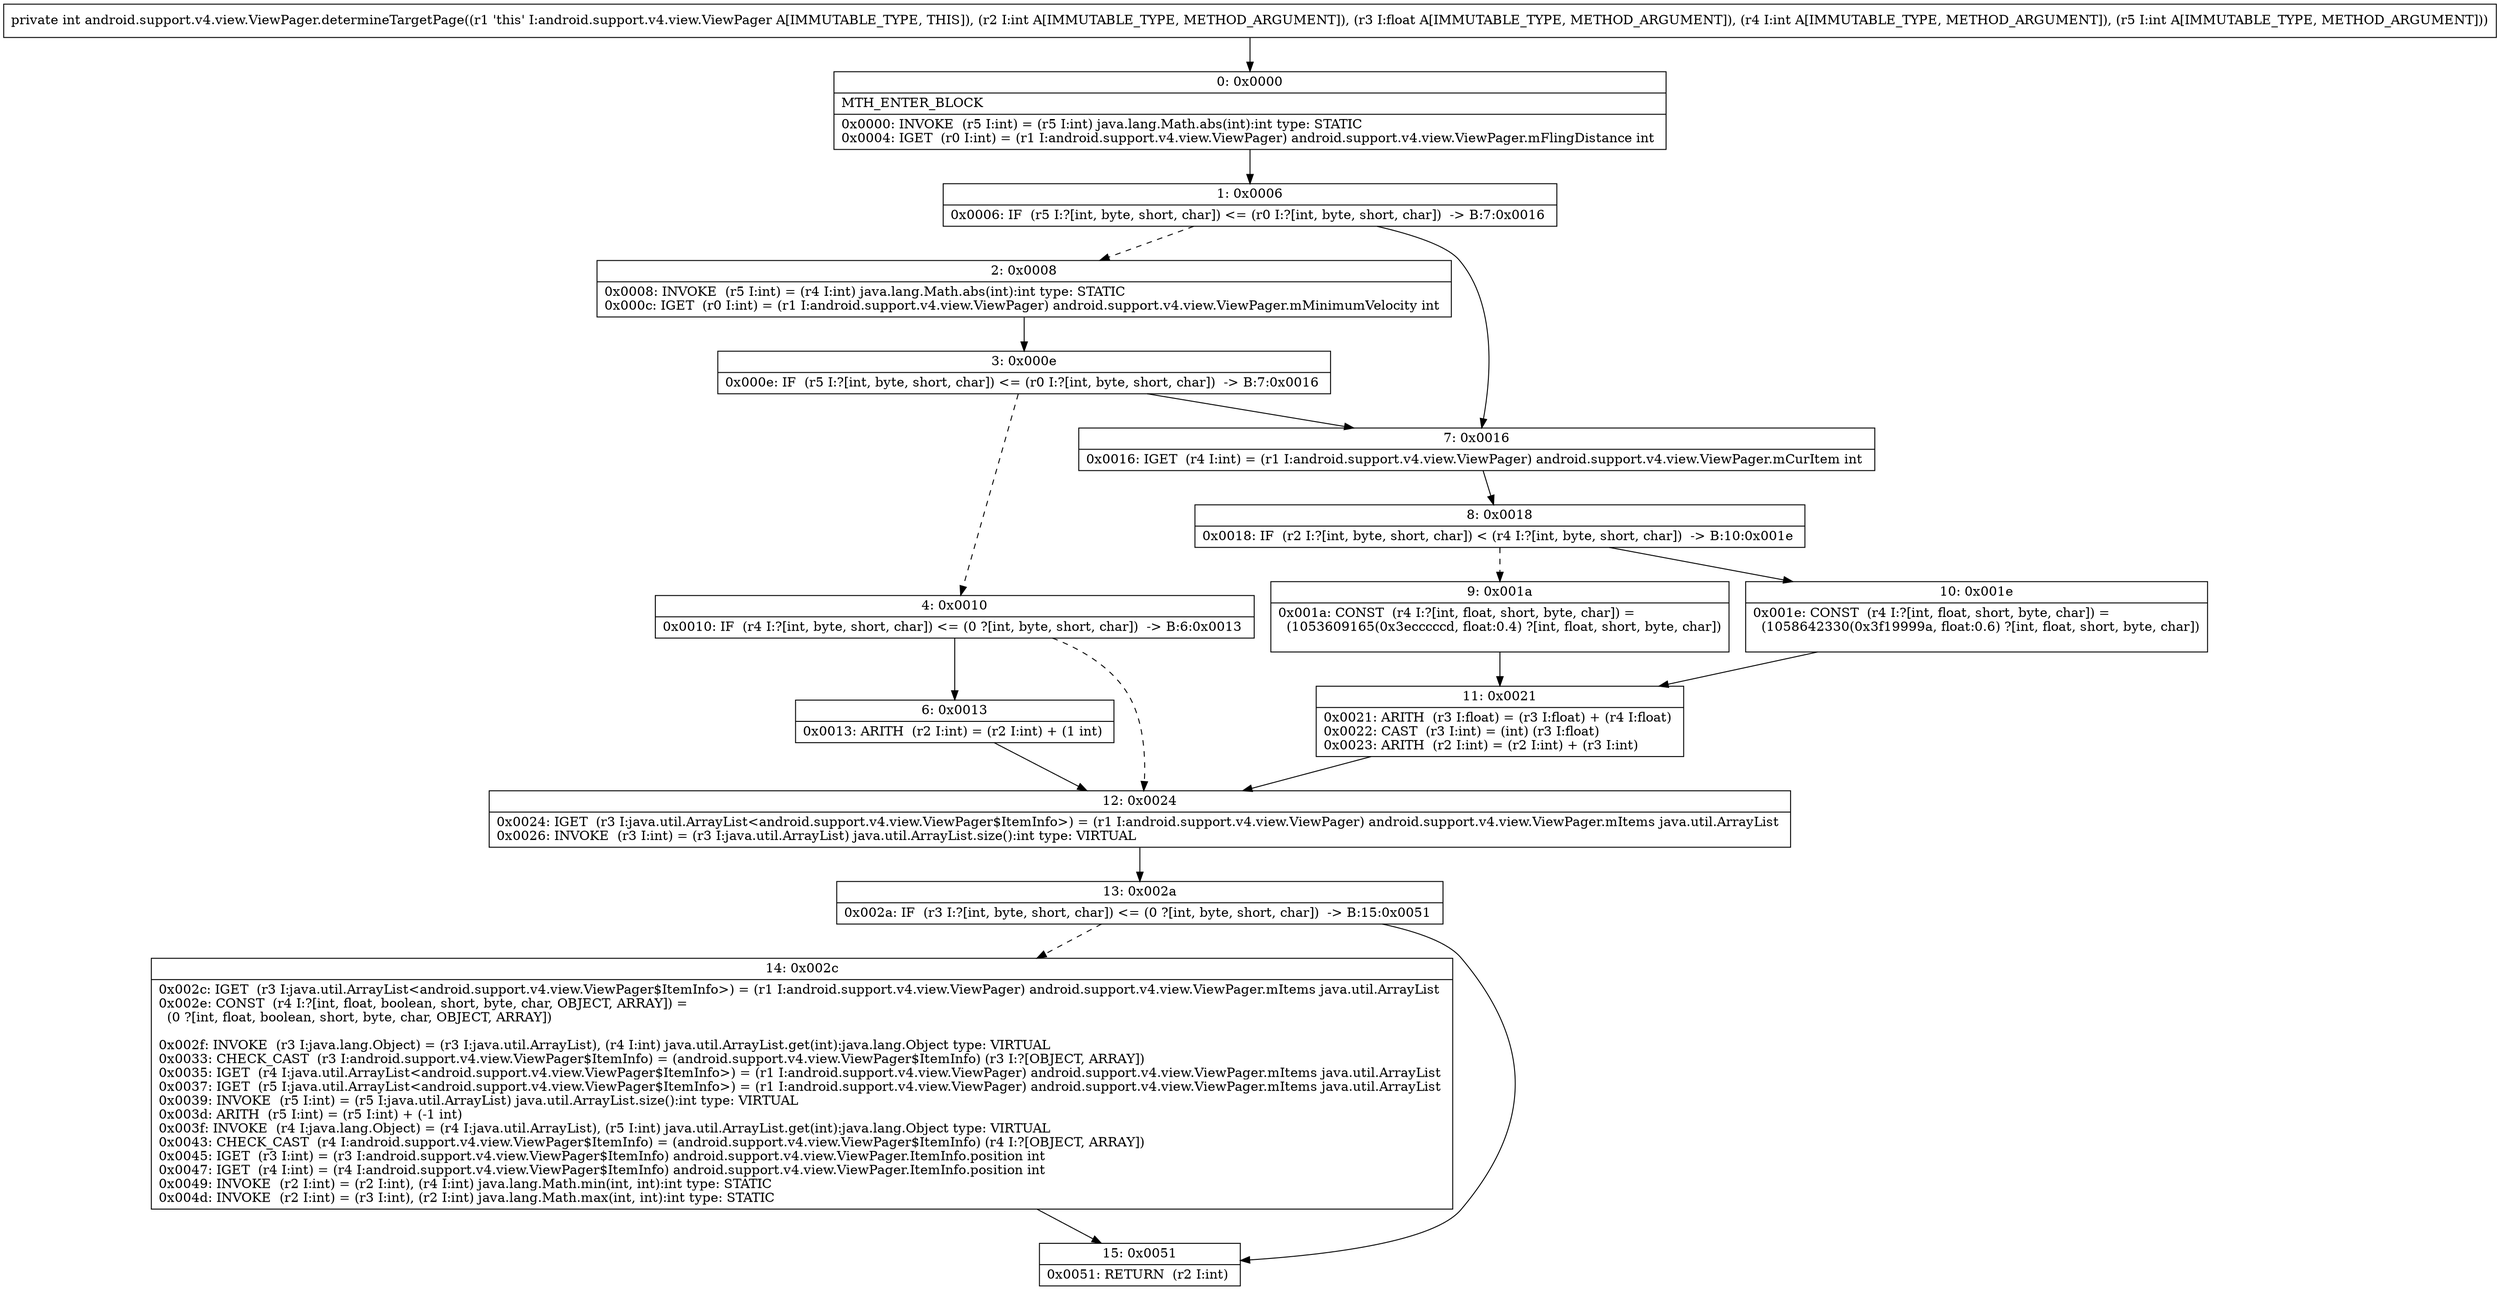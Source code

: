 digraph "CFG forandroid.support.v4.view.ViewPager.determineTargetPage(IFII)I" {
Node_0 [shape=record,label="{0\:\ 0x0000|MTH_ENTER_BLOCK\l|0x0000: INVOKE  (r5 I:int) = (r5 I:int) java.lang.Math.abs(int):int type: STATIC \l0x0004: IGET  (r0 I:int) = (r1 I:android.support.v4.view.ViewPager) android.support.v4.view.ViewPager.mFlingDistance int \l}"];
Node_1 [shape=record,label="{1\:\ 0x0006|0x0006: IF  (r5 I:?[int, byte, short, char]) \<= (r0 I:?[int, byte, short, char])  \-\> B:7:0x0016 \l}"];
Node_2 [shape=record,label="{2\:\ 0x0008|0x0008: INVOKE  (r5 I:int) = (r4 I:int) java.lang.Math.abs(int):int type: STATIC \l0x000c: IGET  (r0 I:int) = (r1 I:android.support.v4.view.ViewPager) android.support.v4.view.ViewPager.mMinimumVelocity int \l}"];
Node_3 [shape=record,label="{3\:\ 0x000e|0x000e: IF  (r5 I:?[int, byte, short, char]) \<= (r0 I:?[int, byte, short, char])  \-\> B:7:0x0016 \l}"];
Node_4 [shape=record,label="{4\:\ 0x0010|0x0010: IF  (r4 I:?[int, byte, short, char]) \<= (0 ?[int, byte, short, char])  \-\> B:6:0x0013 \l}"];
Node_6 [shape=record,label="{6\:\ 0x0013|0x0013: ARITH  (r2 I:int) = (r2 I:int) + (1 int) \l}"];
Node_7 [shape=record,label="{7\:\ 0x0016|0x0016: IGET  (r4 I:int) = (r1 I:android.support.v4.view.ViewPager) android.support.v4.view.ViewPager.mCurItem int \l}"];
Node_8 [shape=record,label="{8\:\ 0x0018|0x0018: IF  (r2 I:?[int, byte, short, char]) \< (r4 I:?[int, byte, short, char])  \-\> B:10:0x001e \l}"];
Node_9 [shape=record,label="{9\:\ 0x001a|0x001a: CONST  (r4 I:?[int, float, short, byte, char]) = \l  (1053609165(0x3ecccccd, float:0.4) ?[int, float, short, byte, char])\l \l}"];
Node_10 [shape=record,label="{10\:\ 0x001e|0x001e: CONST  (r4 I:?[int, float, short, byte, char]) = \l  (1058642330(0x3f19999a, float:0.6) ?[int, float, short, byte, char])\l \l}"];
Node_11 [shape=record,label="{11\:\ 0x0021|0x0021: ARITH  (r3 I:float) = (r3 I:float) + (r4 I:float) \l0x0022: CAST  (r3 I:int) = (int) (r3 I:float) \l0x0023: ARITH  (r2 I:int) = (r2 I:int) + (r3 I:int) \l}"];
Node_12 [shape=record,label="{12\:\ 0x0024|0x0024: IGET  (r3 I:java.util.ArrayList\<android.support.v4.view.ViewPager$ItemInfo\>) = (r1 I:android.support.v4.view.ViewPager) android.support.v4.view.ViewPager.mItems java.util.ArrayList \l0x0026: INVOKE  (r3 I:int) = (r3 I:java.util.ArrayList) java.util.ArrayList.size():int type: VIRTUAL \l}"];
Node_13 [shape=record,label="{13\:\ 0x002a|0x002a: IF  (r3 I:?[int, byte, short, char]) \<= (0 ?[int, byte, short, char])  \-\> B:15:0x0051 \l}"];
Node_14 [shape=record,label="{14\:\ 0x002c|0x002c: IGET  (r3 I:java.util.ArrayList\<android.support.v4.view.ViewPager$ItemInfo\>) = (r1 I:android.support.v4.view.ViewPager) android.support.v4.view.ViewPager.mItems java.util.ArrayList \l0x002e: CONST  (r4 I:?[int, float, boolean, short, byte, char, OBJECT, ARRAY]) = \l  (0 ?[int, float, boolean, short, byte, char, OBJECT, ARRAY])\l \l0x002f: INVOKE  (r3 I:java.lang.Object) = (r3 I:java.util.ArrayList), (r4 I:int) java.util.ArrayList.get(int):java.lang.Object type: VIRTUAL \l0x0033: CHECK_CAST  (r3 I:android.support.v4.view.ViewPager$ItemInfo) = (android.support.v4.view.ViewPager$ItemInfo) (r3 I:?[OBJECT, ARRAY]) \l0x0035: IGET  (r4 I:java.util.ArrayList\<android.support.v4.view.ViewPager$ItemInfo\>) = (r1 I:android.support.v4.view.ViewPager) android.support.v4.view.ViewPager.mItems java.util.ArrayList \l0x0037: IGET  (r5 I:java.util.ArrayList\<android.support.v4.view.ViewPager$ItemInfo\>) = (r1 I:android.support.v4.view.ViewPager) android.support.v4.view.ViewPager.mItems java.util.ArrayList \l0x0039: INVOKE  (r5 I:int) = (r5 I:java.util.ArrayList) java.util.ArrayList.size():int type: VIRTUAL \l0x003d: ARITH  (r5 I:int) = (r5 I:int) + (\-1 int) \l0x003f: INVOKE  (r4 I:java.lang.Object) = (r4 I:java.util.ArrayList), (r5 I:int) java.util.ArrayList.get(int):java.lang.Object type: VIRTUAL \l0x0043: CHECK_CAST  (r4 I:android.support.v4.view.ViewPager$ItemInfo) = (android.support.v4.view.ViewPager$ItemInfo) (r4 I:?[OBJECT, ARRAY]) \l0x0045: IGET  (r3 I:int) = (r3 I:android.support.v4.view.ViewPager$ItemInfo) android.support.v4.view.ViewPager.ItemInfo.position int \l0x0047: IGET  (r4 I:int) = (r4 I:android.support.v4.view.ViewPager$ItemInfo) android.support.v4.view.ViewPager.ItemInfo.position int \l0x0049: INVOKE  (r2 I:int) = (r2 I:int), (r4 I:int) java.lang.Math.min(int, int):int type: STATIC \l0x004d: INVOKE  (r2 I:int) = (r3 I:int), (r2 I:int) java.lang.Math.max(int, int):int type: STATIC \l}"];
Node_15 [shape=record,label="{15\:\ 0x0051|0x0051: RETURN  (r2 I:int) \l}"];
MethodNode[shape=record,label="{private int android.support.v4.view.ViewPager.determineTargetPage((r1 'this' I:android.support.v4.view.ViewPager A[IMMUTABLE_TYPE, THIS]), (r2 I:int A[IMMUTABLE_TYPE, METHOD_ARGUMENT]), (r3 I:float A[IMMUTABLE_TYPE, METHOD_ARGUMENT]), (r4 I:int A[IMMUTABLE_TYPE, METHOD_ARGUMENT]), (r5 I:int A[IMMUTABLE_TYPE, METHOD_ARGUMENT])) }"];
MethodNode -> Node_0;
Node_0 -> Node_1;
Node_1 -> Node_2[style=dashed];
Node_1 -> Node_7;
Node_2 -> Node_3;
Node_3 -> Node_4[style=dashed];
Node_3 -> Node_7;
Node_4 -> Node_6;
Node_4 -> Node_12[style=dashed];
Node_6 -> Node_12;
Node_7 -> Node_8;
Node_8 -> Node_9[style=dashed];
Node_8 -> Node_10;
Node_9 -> Node_11;
Node_10 -> Node_11;
Node_11 -> Node_12;
Node_12 -> Node_13;
Node_13 -> Node_14[style=dashed];
Node_13 -> Node_15;
Node_14 -> Node_15;
}

